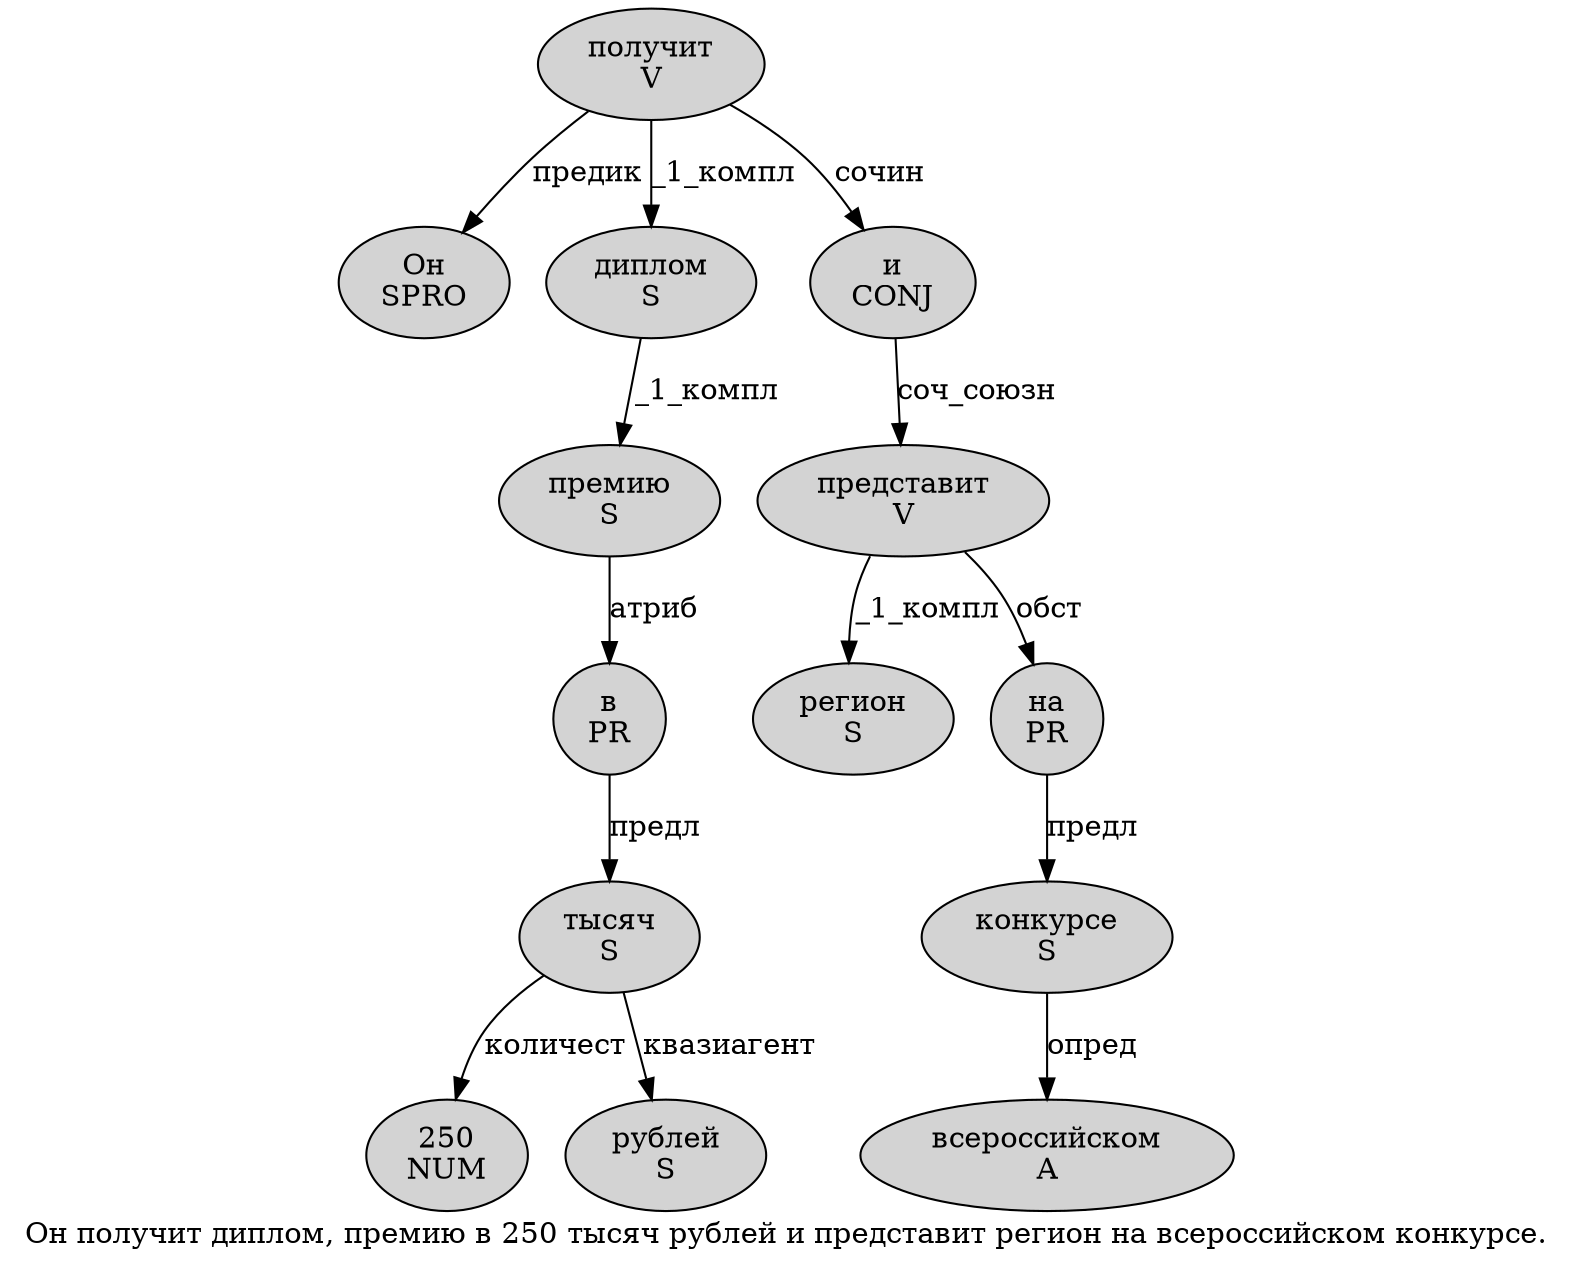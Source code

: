 digraph SENTENCE_904 {
	graph [label="Он получит диплом, премию в 250 тысяч рублей и представит регион на всероссийском конкурсе."]
	node [style=filled]
		0 [label="Он
SPRO" color="" fillcolor=lightgray penwidth=1 shape=ellipse]
		1 [label="получит
V" color="" fillcolor=lightgray penwidth=1 shape=ellipse]
		2 [label="диплом
S" color="" fillcolor=lightgray penwidth=1 shape=ellipse]
		4 [label="премию
S" color="" fillcolor=lightgray penwidth=1 shape=ellipse]
		5 [label="в
PR" color="" fillcolor=lightgray penwidth=1 shape=ellipse]
		6 [label="250
NUM" color="" fillcolor=lightgray penwidth=1 shape=ellipse]
		7 [label="тысяч
S" color="" fillcolor=lightgray penwidth=1 shape=ellipse]
		8 [label="рублей
S" color="" fillcolor=lightgray penwidth=1 shape=ellipse]
		9 [label="и
CONJ" color="" fillcolor=lightgray penwidth=1 shape=ellipse]
		10 [label="представит
V" color="" fillcolor=lightgray penwidth=1 shape=ellipse]
		11 [label="регион
S" color="" fillcolor=lightgray penwidth=1 shape=ellipse]
		12 [label="на
PR" color="" fillcolor=lightgray penwidth=1 shape=ellipse]
		13 [label="всероссийском
A" color="" fillcolor=lightgray penwidth=1 shape=ellipse]
		14 [label="конкурсе
S" color="" fillcolor=lightgray penwidth=1 shape=ellipse]
			14 -> 13 [label="опред"]
			9 -> 10 [label="соч_союзн"]
			4 -> 5 [label="атриб"]
			1 -> 0 [label="предик"]
			1 -> 2 [label="_1_компл"]
			1 -> 9 [label="сочин"]
			12 -> 14 [label="предл"]
			2 -> 4 [label="_1_компл"]
			7 -> 6 [label="количест"]
			7 -> 8 [label="квазиагент"]
			10 -> 11 [label="_1_компл"]
			10 -> 12 [label="обст"]
			5 -> 7 [label="предл"]
}